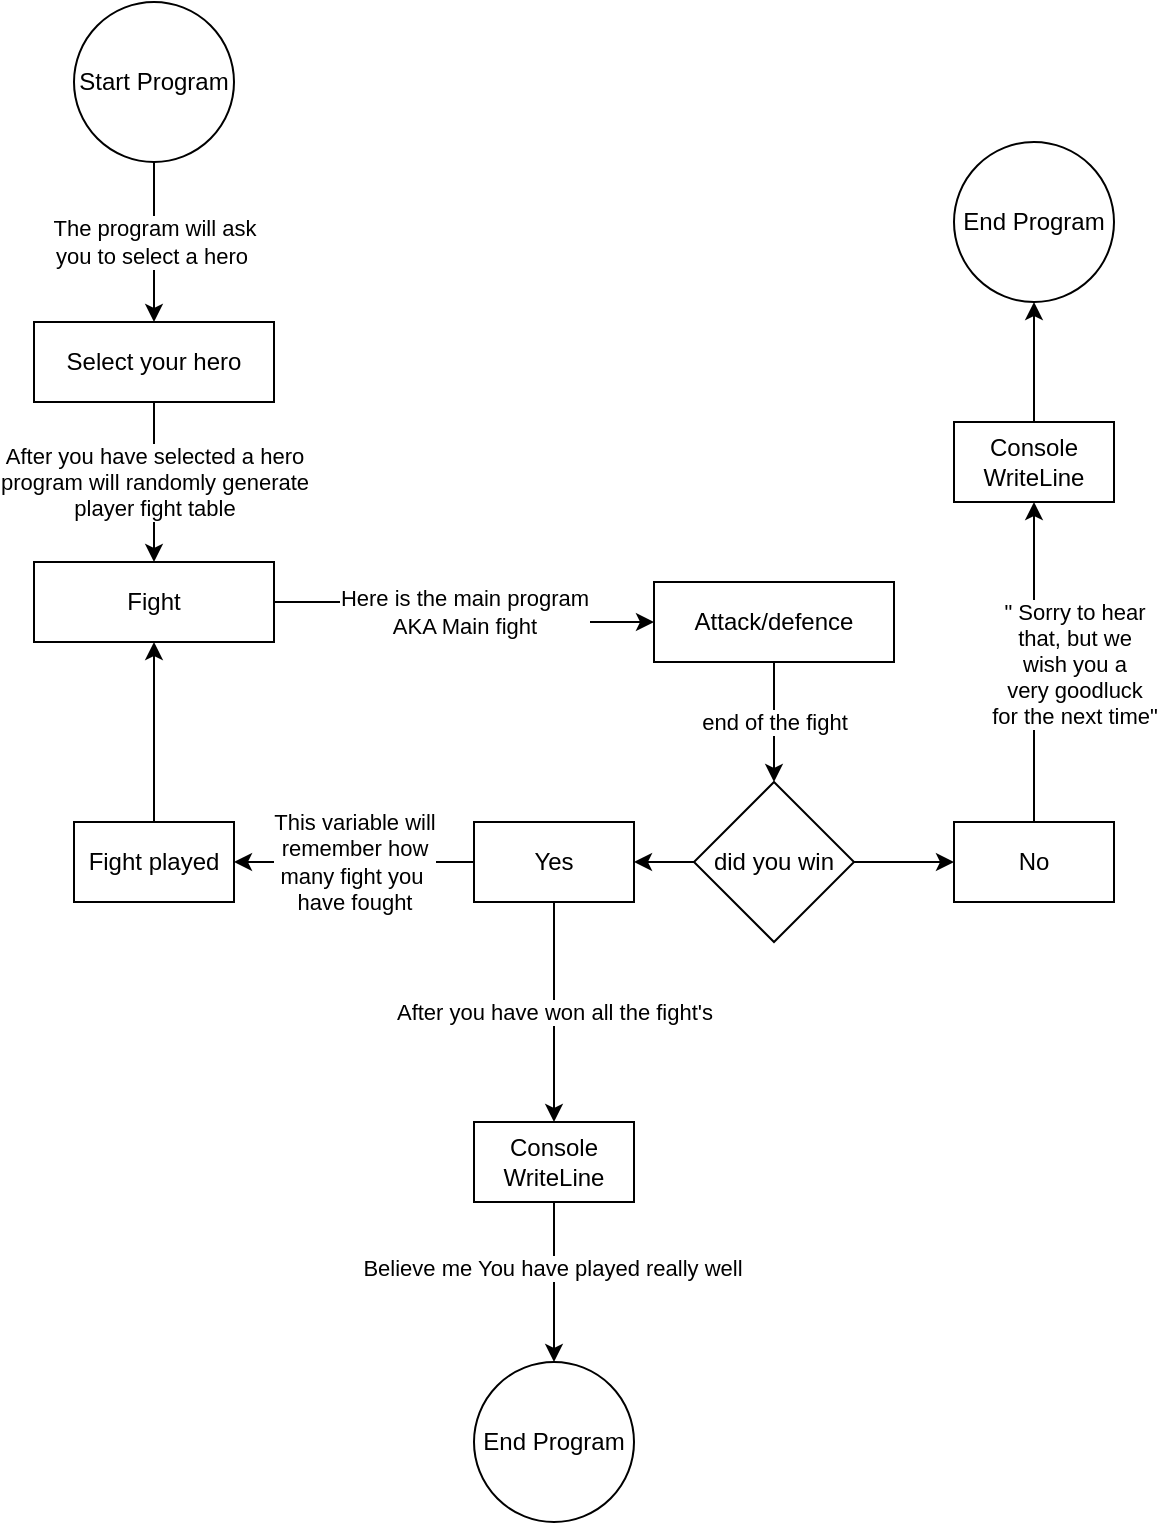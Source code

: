 <mxfile version="21.3.7" type="device">
  <diagram name="Side-1" id="rSGLXBdkbXvyK8kPbQNF">
    <mxGraphModel dx="1434" dy="834" grid="1" gridSize="10" guides="1" tooltips="1" connect="1" arrows="1" fold="1" page="1" pageScale="1" pageWidth="827" pageHeight="1169" math="0" shadow="0">
      <root>
        <mxCell id="0" />
        <mxCell id="1" parent="0" />
        <mxCell id="tzxUOaOpZxnDYTuDCqD5-5" value="After you have selected a hero&lt;br&gt;program will randomly generate&lt;br&gt;player fight table" style="edgeStyle=orthogonalEdgeStyle;rounded=0;orthogonalLoop=1;jettySize=auto;html=1;" edge="1" parent="1" source="tzxUOaOpZxnDYTuDCqD5-1" target="tzxUOaOpZxnDYTuDCqD5-4">
          <mxGeometry relative="1" as="geometry" />
        </mxCell>
        <mxCell id="tzxUOaOpZxnDYTuDCqD5-1" value="Select your hero" style="rounded=0;whiteSpace=wrap;html=1;" vertex="1" parent="1">
          <mxGeometry x="140" y="200" width="120" height="40" as="geometry" />
        </mxCell>
        <mxCell id="tzxUOaOpZxnDYTuDCqD5-3" value="The program will ask &lt;br&gt;you to select a hero&amp;nbsp;" style="edgeStyle=orthogonalEdgeStyle;rounded=0;orthogonalLoop=1;jettySize=auto;html=1;exitX=0.5;exitY=1;exitDx=0;exitDy=0;" edge="1" parent="1" source="tzxUOaOpZxnDYTuDCqD5-2" target="tzxUOaOpZxnDYTuDCqD5-1">
          <mxGeometry relative="1" as="geometry">
            <mxPoint x="200" y="120" as="sourcePoint" />
          </mxGeometry>
        </mxCell>
        <mxCell id="tzxUOaOpZxnDYTuDCqD5-2" value="Start Program" style="ellipse;whiteSpace=wrap;html=1;aspect=fixed;" vertex="1" parent="1">
          <mxGeometry x="160" y="40" width="80" height="80" as="geometry" />
        </mxCell>
        <mxCell id="tzxUOaOpZxnDYTuDCqD5-7" value="Here is the main program&lt;br&gt;AKA Main fight" style="edgeStyle=orthogonalEdgeStyle;rounded=0;orthogonalLoop=1;jettySize=auto;html=1;" edge="1" parent="1" source="tzxUOaOpZxnDYTuDCqD5-4" target="tzxUOaOpZxnDYTuDCqD5-6">
          <mxGeometry relative="1" as="geometry" />
        </mxCell>
        <mxCell id="tzxUOaOpZxnDYTuDCqD5-4" value="Fight" style="rounded=0;whiteSpace=wrap;html=1;" vertex="1" parent="1">
          <mxGeometry x="140" y="320" width="120" height="40" as="geometry" />
        </mxCell>
        <mxCell id="tzxUOaOpZxnDYTuDCqD5-9" value="end of the fight" style="edgeStyle=orthogonalEdgeStyle;rounded=0;orthogonalLoop=1;jettySize=auto;html=1;" edge="1" parent="1" source="tzxUOaOpZxnDYTuDCqD5-6" target="tzxUOaOpZxnDYTuDCqD5-8">
          <mxGeometry relative="1" as="geometry" />
        </mxCell>
        <mxCell id="tzxUOaOpZxnDYTuDCqD5-6" value="Attack/defence" style="rounded=0;whiteSpace=wrap;html=1;" vertex="1" parent="1">
          <mxGeometry x="450" y="330" width="120" height="40" as="geometry" />
        </mxCell>
        <mxCell id="tzxUOaOpZxnDYTuDCqD5-11" value="" style="edgeStyle=orthogonalEdgeStyle;rounded=0;orthogonalLoop=1;jettySize=auto;html=1;" edge="1" parent="1" source="tzxUOaOpZxnDYTuDCqD5-8" target="tzxUOaOpZxnDYTuDCqD5-10">
          <mxGeometry relative="1" as="geometry" />
        </mxCell>
        <mxCell id="tzxUOaOpZxnDYTuDCqD5-13" value="" style="edgeStyle=orthogonalEdgeStyle;rounded=0;orthogonalLoop=1;jettySize=auto;html=1;" edge="1" parent="1" source="tzxUOaOpZxnDYTuDCqD5-8" target="tzxUOaOpZxnDYTuDCqD5-12">
          <mxGeometry relative="1" as="geometry" />
        </mxCell>
        <mxCell id="tzxUOaOpZxnDYTuDCqD5-8" value="did you win" style="rhombus;whiteSpace=wrap;html=1;rounded=0;" vertex="1" parent="1">
          <mxGeometry x="470" y="430" width="80" height="80" as="geometry" />
        </mxCell>
        <mxCell id="tzxUOaOpZxnDYTuDCqD5-15" style="edgeStyle=orthogonalEdgeStyle;rounded=0;orthogonalLoop=1;jettySize=auto;html=1;entryX=0.5;entryY=1;entryDx=0;entryDy=0;" edge="1" parent="1" source="tzxUOaOpZxnDYTuDCqD5-10" target="tzxUOaOpZxnDYTuDCqD5-14">
          <mxGeometry relative="1" as="geometry" />
        </mxCell>
        <mxCell id="tzxUOaOpZxnDYTuDCqD5-16" value="&quot; Sorry to hear&lt;br&gt;that, but we &lt;br&gt;wish you a&lt;br&gt;very goodluck&lt;br&gt;for the next time&quot;" style="edgeLabel;html=1;align=center;verticalAlign=middle;resizable=0;points=[];" vertex="1" connectable="0" parent="tzxUOaOpZxnDYTuDCqD5-15">
          <mxGeometry x="-0.13" y="1" relative="1" as="geometry">
            <mxPoint x="21" y="-10" as="offset" />
          </mxGeometry>
        </mxCell>
        <mxCell id="tzxUOaOpZxnDYTuDCqD5-10" value="No" style="whiteSpace=wrap;html=1;rounded=0;" vertex="1" parent="1">
          <mxGeometry x="600" y="450" width="80" height="40" as="geometry" />
        </mxCell>
        <mxCell id="tzxUOaOpZxnDYTuDCqD5-20" style="edgeStyle=orthogonalEdgeStyle;rounded=0;orthogonalLoop=1;jettySize=auto;html=1;" edge="1" parent="1" source="tzxUOaOpZxnDYTuDCqD5-12" target="tzxUOaOpZxnDYTuDCqD5-19">
          <mxGeometry relative="1" as="geometry" />
        </mxCell>
        <mxCell id="tzxUOaOpZxnDYTuDCqD5-21" value="This variable will&lt;br&gt;remember how&lt;br&gt;many fight you&amp;nbsp;&lt;br&gt;have fought" style="edgeLabel;html=1;align=center;verticalAlign=middle;resizable=0;points=[];" vertex="1" connectable="0" parent="tzxUOaOpZxnDYTuDCqD5-20">
          <mxGeometry x="0.136" y="1" relative="1" as="geometry">
            <mxPoint x="8" y="-1" as="offset" />
          </mxGeometry>
        </mxCell>
        <mxCell id="tzxUOaOpZxnDYTuDCqD5-26" value="After you have won all the fight&#39;s" style="edgeStyle=orthogonalEdgeStyle;rounded=0;orthogonalLoop=1;jettySize=auto;html=1;" edge="1" parent="1" source="tzxUOaOpZxnDYTuDCqD5-12" target="tzxUOaOpZxnDYTuDCqD5-23">
          <mxGeometry relative="1" as="geometry" />
        </mxCell>
        <mxCell id="tzxUOaOpZxnDYTuDCqD5-12" value="Yes" style="whiteSpace=wrap;html=1;rounded=0;" vertex="1" parent="1">
          <mxGeometry x="360" y="450" width="80" height="40" as="geometry" />
        </mxCell>
        <mxCell id="tzxUOaOpZxnDYTuDCqD5-18" value="" style="edgeStyle=orthogonalEdgeStyle;rounded=0;orthogonalLoop=1;jettySize=auto;html=1;" edge="1" parent="1" source="tzxUOaOpZxnDYTuDCqD5-14" target="tzxUOaOpZxnDYTuDCqD5-17">
          <mxGeometry relative="1" as="geometry" />
        </mxCell>
        <mxCell id="tzxUOaOpZxnDYTuDCqD5-14" value="Console WriteLine" style="whiteSpace=wrap;html=1;rounded=0;" vertex="1" parent="1">
          <mxGeometry x="600" y="250" width="80" height="40" as="geometry" />
        </mxCell>
        <mxCell id="tzxUOaOpZxnDYTuDCqD5-17" value="End Program" style="ellipse;whiteSpace=wrap;html=1;rounded=0;" vertex="1" parent="1">
          <mxGeometry x="600" y="110" width="80" height="80" as="geometry" />
        </mxCell>
        <mxCell id="tzxUOaOpZxnDYTuDCqD5-22" style="edgeStyle=orthogonalEdgeStyle;rounded=0;orthogonalLoop=1;jettySize=auto;html=1;entryX=0.5;entryY=1;entryDx=0;entryDy=0;" edge="1" parent="1" source="tzxUOaOpZxnDYTuDCqD5-19" target="tzxUOaOpZxnDYTuDCqD5-4">
          <mxGeometry relative="1" as="geometry" />
        </mxCell>
        <mxCell id="tzxUOaOpZxnDYTuDCqD5-19" value="Fight played" style="whiteSpace=wrap;html=1;rounded=0;" vertex="1" parent="1">
          <mxGeometry x="160" y="450" width="80" height="40" as="geometry" />
        </mxCell>
        <mxCell id="tzxUOaOpZxnDYTuDCqD5-29" value="" style="edgeStyle=orthogonalEdgeStyle;rounded=0;orthogonalLoop=1;jettySize=auto;html=1;entryX=0.5;entryY=0;entryDx=0;entryDy=0;" edge="1" parent="1" source="tzxUOaOpZxnDYTuDCqD5-23" target="tzxUOaOpZxnDYTuDCqD5-31">
          <mxGeometry relative="1" as="geometry">
            <mxPoint x="400" y="720" as="targetPoint" />
          </mxGeometry>
        </mxCell>
        <mxCell id="tzxUOaOpZxnDYTuDCqD5-30" value="Believe me You have played really well" style="edgeLabel;html=1;align=center;verticalAlign=middle;resizable=0;points=[];" vertex="1" connectable="0" parent="tzxUOaOpZxnDYTuDCqD5-29">
          <mxGeometry x="-0.187" y="-1" relative="1" as="geometry">
            <mxPoint as="offset" />
          </mxGeometry>
        </mxCell>
        <mxCell id="tzxUOaOpZxnDYTuDCqD5-23" value="Console WriteLine" style="whiteSpace=wrap;html=1;rounded=0;" vertex="1" parent="1">
          <mxGeometry x="360" y="600" width="80" height="40" as="geometry" />
        </mxCell>
        <mxCell id="tzxUOaOpZxnDYTuDCqD5-31" value="End Program" style="ellipse;whiteSpace=wrap;html=1;aspect=fixed;" vertex="1" parent="1">
          <mxGeometry x="360" y="720" width="80" height="80" as="geometry" />
        </mxCell>
      </root>
    </mxGraphModel>
  </diagram>
</mxfile>
